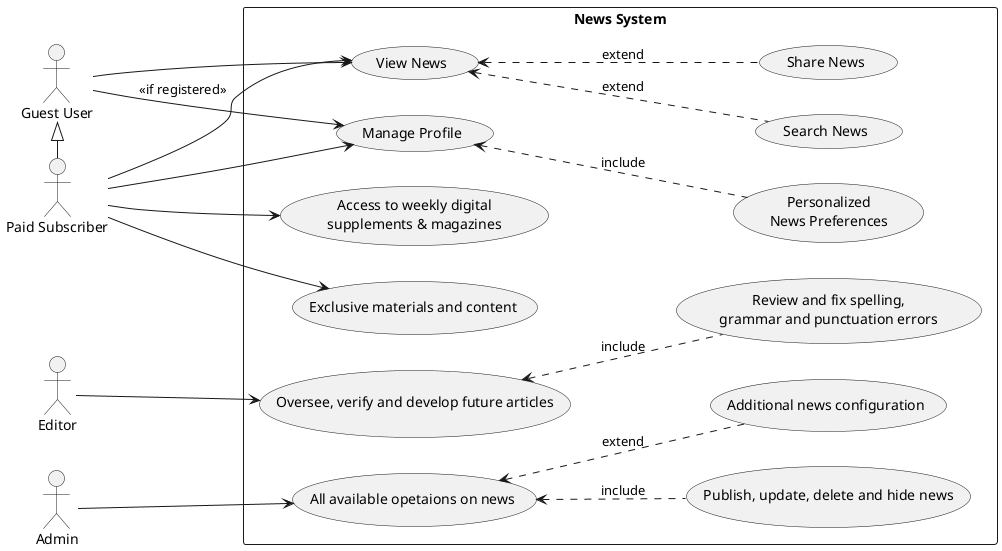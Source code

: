 @startuml
left to right direction
skinparam packageStyle rectangle

actor "Guest User" as Guest
actor "Paid Subscriber" as PaidSubscriber
actor "Editor" as Editor
actor "Admin" as Admin

rectangle "News System" {
  usecase "View News" as ViewNews
  usecase "Search News" as SearchNews
  usecase "Share News" as ShareNews

  usecase "Manage Profile" as ManageProfile
  usecase "Personalized\nNews Preferences" as PersonNewsPreferences

  usecase "Access to weekly digital\nsupplements & magazines" as AccessWeeklyContent
  usecase "Exclusive materials and content" as ExclusiveMatAndCont

  usecase "Review and fix spelling,\ngrammar and punctuation errors" as ReviewAndFix
  usecase "Oversee, verify and develop future articles" as OVDFutureArticles
  
  usecase "All available opetaions on news" as RESTnews
  usecase "Publish, update, delete and hide news" as GeneralNewsConf
  usecase "Additional news configuration" as AddNewsConf

  ViewNews <-. SearchNews : extend
  ViewNews <-. ShareNews : extend
  Guest --> ViewNews

  ManageProfile <-. PersonNewsPreferences : include
  Guest --> ManageProfile : <<if registered>>

  PaidSubscriber --> ViewNews
  PaidSubscriber --> ManageProfile
  PaidSubscriber --> AccessWeeklyContent
  PaidSubscriber --> ExclusiveMatAndCont

  OVDFutureArticles <-. ReviewAndFix : include
  Editor --> OVDFutureArticles

  RESTnews <-. GeneralNewsConf : include
  RESTnews <-. AddNewsConf : extend

  Admin --> RESTnews

  Guest <|-r- PaidSubscriber
}

@enduml
